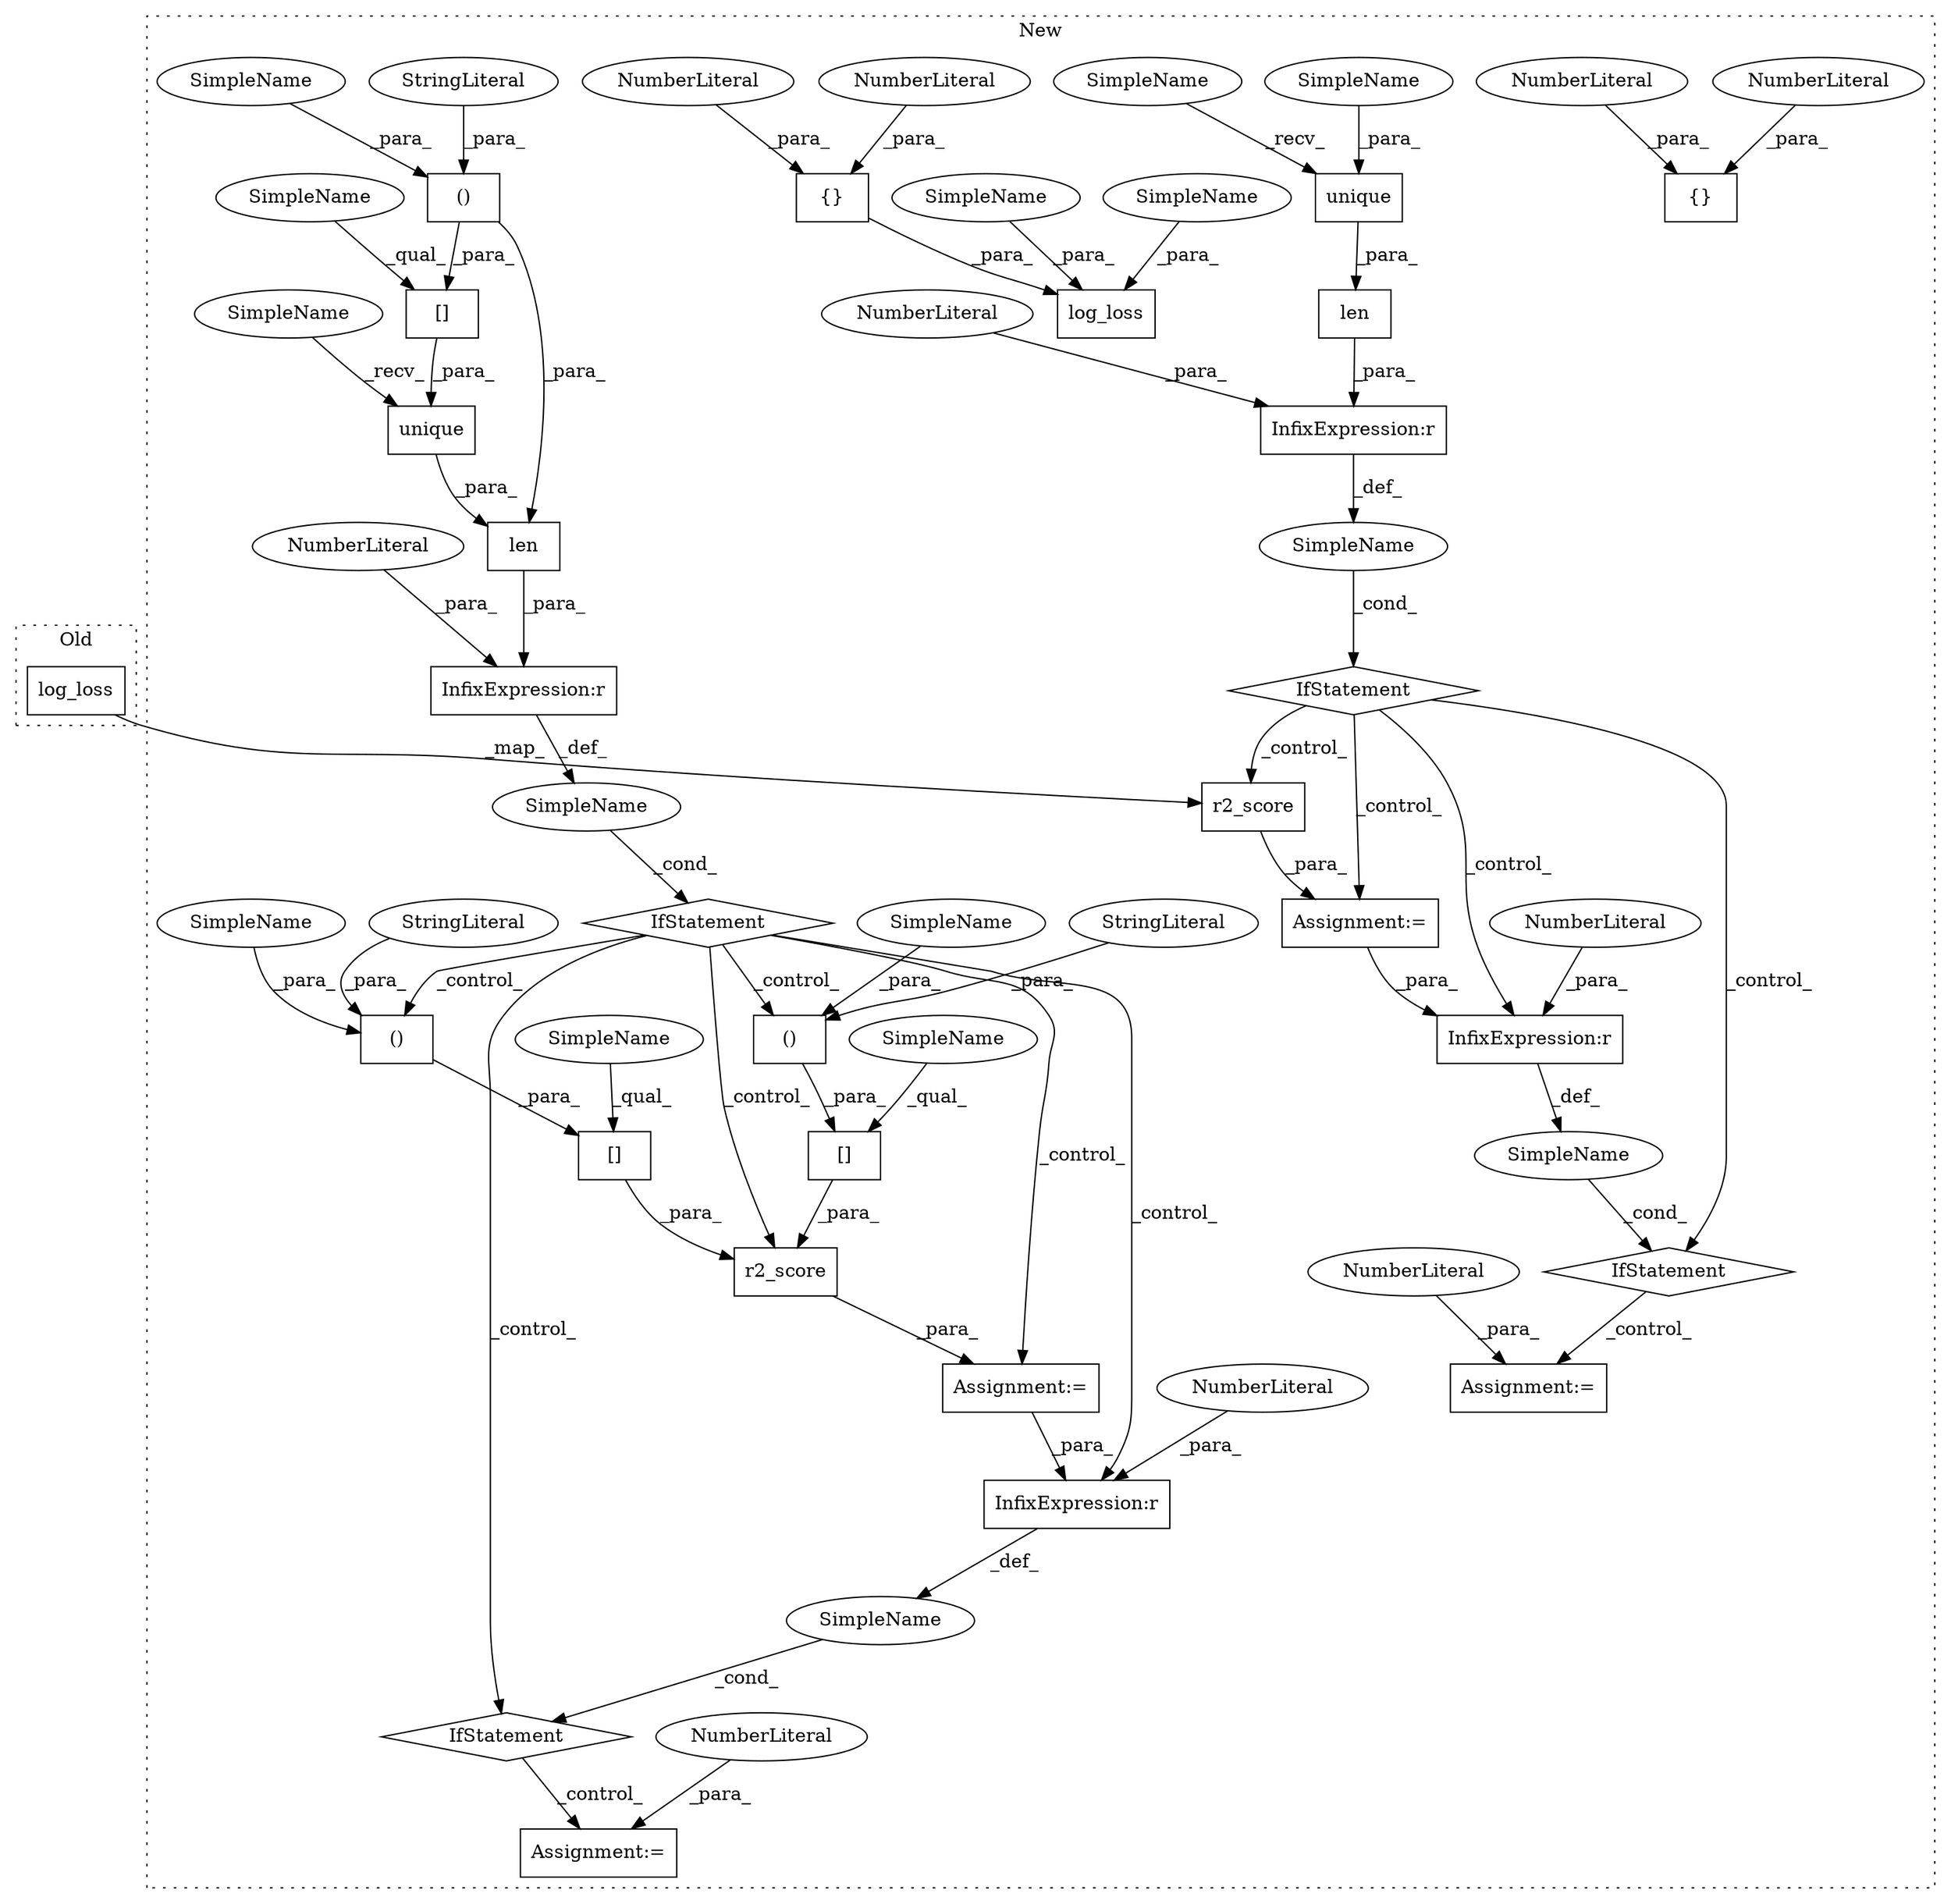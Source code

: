 digraph G {
subgraph cluster0 {
1 [label="log_loss" a="32" s="8277,8299" l="9,1" shape="box"];
label = "Old";
style="dotted";
}
subgraph cluster1 {
2 [label="r2_score" a="32" s="8431,8453" l="9,1" shape="box"];
3 [label="InfixExpression:r" a="27" s="8481" l="3" shape="box"];
4 [label="InfixExpression:r" a="27" s="8400" l="4" shape="box"];
5 [label="NumberLiteral" a="34" s="8404" l="1" shape="ellipse"];
6 [label="NumberLiteral" a="34" s="8484" l="1" shape="ellipse"];
7 [label="unique" a="32" s="8385,8398" l="7,1" shape="box"];
8 [label="[]" a="2" s="9343,9391" l="18,2" shape="box"];
9 [label="()" a="106" s="9361" l="30" shape="box"];
10 [label="[]" a="2" s="9257,9303" l="16,2" shape="box"];
11 [label="()" a="106" s="9273" l="30" shape="box"];
12 [label="unique" a="32" s="9250,9305" l="7,1" shape="box"];
13 [label="()" a="106" s="9412" l="30" shape="box"];
14 [label="InfixExpression:r" a="27" s="9468" l="3" shape="box"];
15 [label="NumberLiteral" a="34" s="9471" l="1" shape="ellipse"];
16 [label="InfixExpression:r" a="27" s="9307" l="4" shape="box"];
17 [label="[]" a="2" s="9394,9442" l="18,2" shape="box"];
18 [label="NumberLiteral" a="34" s="9311" l="1" shape="ellipse"];
19 [label="len" a="32" s="9240,9306" l="4,1" shape="box"];
20 [label="IfStatement" a="25" s="8464,8485" l="4,2" shape="diamond"];
21 [label="len" a="32" s="8375,8399" l="4,1" shape="box"];
22 [label="IfStatement" a="25" s="9457,9472" l="4,2" shape="diamond"];
23 [label="SimpleName" a="42" s="" l="" shape="ellipse"];
24 [label="Assignment:=" a="7" s="8512" l="1" shape="box"];
25 [label="NumberLiteral" a="34" s="8513" l="1" shape="ellipse"];
26 [label="IfStatement" a="25" s="8371,8405" l="4,2" shape="diamond"];
27 [label="{}" a="4" s="9194,9198" l="1,1" shape="box"];
28 [label="NumberLiteral" a="34" s="9195" l="1" shape="ellipse"];
29 [label="NumberLiteral" a="34" s="9197" l="1" shape="ellipse"];
30 [label="IfStatement" a="25" s="9236,9312" l="4,2" shape="diamond"];
31 [label="SimpleName" a="42" s="" l="" shape="ellipse"];
32 [label="Assignment:=" a="7" s="9495" l="1" shape="box"];
33 [label="NumberLiteral" a="34" s="9496" l="1" shape="ellipse"];
34 [label="SimpleName" a="42" s="" l="" shape="ellipse"];
35 [label="SimpleName" a="42" s="" l="" shape="ellipse"];
36 [label="StringLiteral" a="45" s="9426" l="16" shape="ellipse"];
37 [label="StringLiteral" a="45" s="9287" l="16" shape="ellipse"];
38 [label="log_loss" a="32" s="8325,8362" l="9,1" shape="box"];
39 [label="{}" a="4" s="8357,8361" l="1,1" shape="box"];
40 [label="NumberLiteral" a="34" s="8360" l="1" shape="ellipse"];
41 [label="NumberLiteral" a="34" s="8358" l="1" shape="ellipse"];
42 [label="StringLiteral" a="45" s="9375" l="16" shape="ellipse"];
43 [label="Assignment:=" a="7" s="8430" l="1" shape="box"];
44 [label="Assignment:=" a="7" s="9333" l="1" shape="box"];
45 [label="r2_score" a="32" s="9334,9444" l="9,1" shape="box"];
46 [label="SimpleName" a="42" s="8392" l="6" shape="ellipse"];
47 [label="SimpleName" a="42" s="9343" l="6" shape="ellipse"];
48 [label="SimpleName" a="42" s="9257" l="6" shape="ellipse"];
49 [label="SimpleName" a="42" s="8334" l="6" shape="ellipse"];
50 [label="SimpleName" a="42" s="8379" l="5" shape="ellipse"];
51 [label="SimpleName" a="42" s="9244" l="5" shape="ellipse"];
52 [label="SimpleName" a="42" s="9394" l="6" shape="ellipse"];
53 [label="SimpleName" a="42" s="8341" l="6" shape="ellipse"];
54 [label="SimpleName" a="42" s="9361" l="1" shape="ellipse"];
55 [label="SimpleName" a="42" s="9412" l="1" shape="ellipse"];
56 [label="SimpleName" a="42" s="9273" l="1" shape="ellipse"];
label = "New";
style="dotted";
}
1 -> 2 [label="_map_"];
2 -> 43 [label="_para_"];
3 -> 23 [label="_def_"];
4 -> 35 [label="_def_"];
5 -> 4 [label="_para_"];
6 -> 3 [label="_para_"];
7 -> 21 [label="_para_"];
8 -> 45 [label="_para_"];
9 -> 8 [label="_para_"];
10 -> 12 [label="_para_"];
11 -> 19 [label="_para_"];
11 -> 10 [label="_para_"];
12 -> 19 [label="_para_"];
13 -> 17 [label="_para_"];
14 -> 31 [label="_def_"];
15 -> 14 [label="_para_"];
16 -> 34 [label="_def_"];
17 -> 45 [label="_para_"];
18 -> 16 [label="_para_"];
19 -> 16 [label="_para_"];
20 -> 24 [label="_control_"];
21 -> 4 [label="_para_"];
22 -> 32 [label="_control_"];
23 -> 20 [label="_cond_"];
25 -> 24 [label="_para_"];
26 -> 43 [label="_control_"];
26 -> 20 [label="_control_"];
26 -> 3 [label="_control_"];
26 -> 2 [label="_control_"];
28 -> 27 [label="_para_"];
29 -> 27 [label="_para_"];
30 -> 13 [label="_control_"];
30 -> 14 [label="_control_"];
30 -> 22 [label="_control_"];
30 -> 9 [label="_control_"];
30 -> 44 [label="_control_"];
30 -> 45 [label="_control_"];
31 -> 22 [label="_cond_"];
33 -> 32 [label="_para_"];
34 -> 30 [label="_cond_"];
35 -> 26 [label="_cond_"];
36 -> 13 [label="_para_"];
37 -> 11 [label="_para_"];
39 -> 38 [label="_para_"];
40 -> 39 [label="_para_"];
41 -> 39 [label="_para_"];
42 -> 9 [label="_para_"];
43 -> 3 [label="_para_"];
44 -> 14 [label="_para_"];
45 -> 44 [label="_para_"];
46 -> 7 [label="_para_"];
47 -> 8 [label="_qual_"];
48 -> 10 [label="_qual_"];
49 -> 38 [label="_para_"];
50 -> 7 [label="_recv_"];
51 -> 12 [label="_recv_"];
52 -> 17 [label="_qual_"];
53 -> 38 [label="_para_"];
54 -> 9 [label="_para_"];
55 -> 13 [label="_para_"];
56 -> 11 [label="_para_"];
}